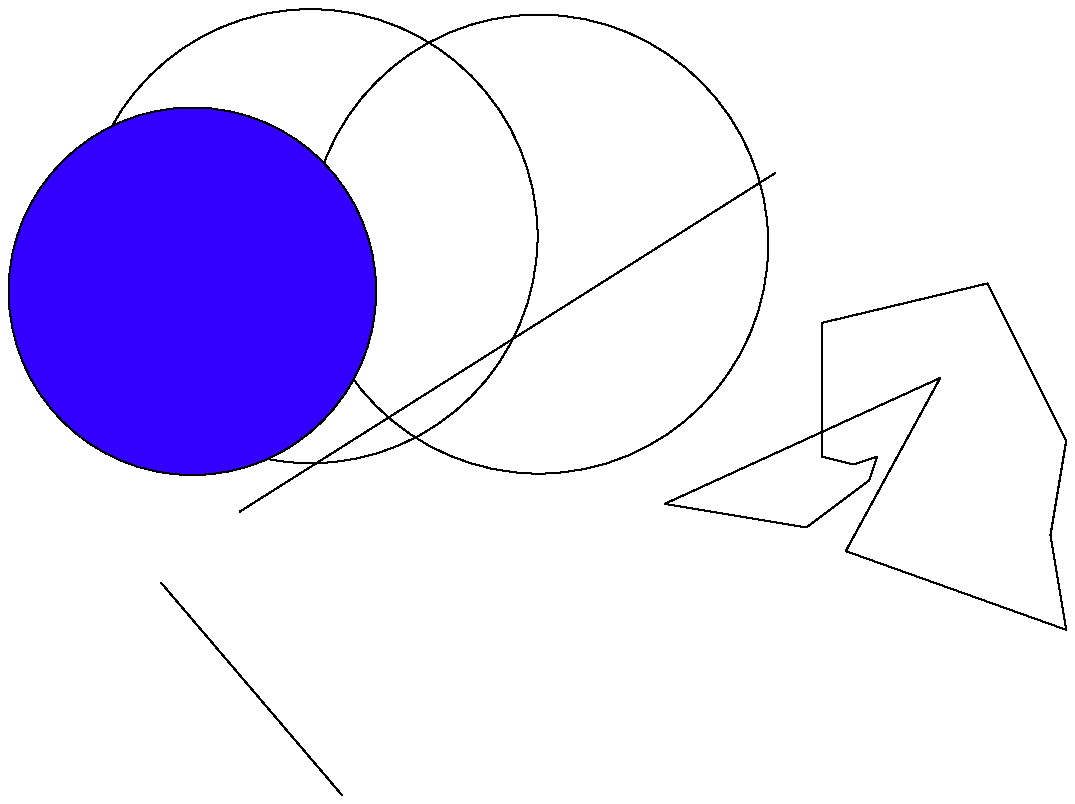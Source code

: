 verbatimtex 
%&latex 
\documentclass[a4paper,10pt]{article}
\usepackage[dvips]{epsfig}
\usepackage{amsmath}
\pagestyle{empty}
\begin{document} 
etex 
beginfig(1);
u:=0.025cm;
color col,loc;
col=(0.,0.,0);
loc=col;
pickup pencircle scaled 0.5;
path a;
loc:=(0.0,0.0,0.0);
a:= (168.0u,804.0u)--(440.0u,976.0u);
linecap:= rounded;
draw a withcolor loc ;
loc:=(0.0,0.0,0.0);
pickup pencircle scaled 0.5;
path a;
a:=(319.37764081484767u,1180u-236.0u).. controls (319.37764081484767u,1180u-299.72131151301795u) and (267.72131151301795u, 1180u-351.37764081484767u)..(204.0u, 1180u-351.37764081484767u)..(204.0u,1180u-351.37764081484767u).. controls (140.27868848698208u,1180u-351.37764081484767u) and (88.62235918515235u, 1180u-299.72131151301795u)..(88.62235918515235u, 1180u-236.0u)..(88.62235918515235u,1180u-236.0u).. controls (88.62235918515235u,1180u-172.27868848698208u) and (140.27868848698208u, 1180u-120.62235918515235u)..(204.0u, 1180u-120.62235918515235u)..(204.0u,1180u-120.62235918515235u).. controls (267.72131151301795u,1180u-120.62235918515235u) and (319.37764081484767u, 1180u-172.27868848698208u)..(319.37764081484767u, 1180u-236.0u).. cycle;
draw a withcolor loc ;
loc:=(0.0,0.0,0.0);
pickup pencircle scaled 0.5;
path a;
a:=(436.619037896906u,1180u-240.0u).. controls (436.619037896906u,1180u-304.40691619013324u) and (384.40691619013324u, 1180u-356.619037896906u)..(320.0u, 1180u-356.619037896906u)..(320.0u,1180u-356.619037896906u).. controls (255.59308380986676u,1180u-356.619037896906u) and (203.380962103094u, 1180u-304.40691619013324u)..(203.380962103094u, 1180u-240.0u)..(203.380962103094u,1180u-240.0u).. controls (203.380962103094u,1180u-175.59308380986676u) and (255.59308380986676u, 1180u-123.38096210309399u)..(320.0u, 1180u-123.38096210309399u)..(320.0u,1180u-123.38096210309399u).. controls (384.40691619013324u,1180u-123.38096210309399u) and (436.619037896906u, 1180u-175.59308380986676u)..(436.619037896906u, 1180u-240.0u).. cycle;
draw a withcolor loc ;
loc:=(0.0,0.0,0.0);
pickup pencircle scaled 0.5;
path a;
a:=(140.0u,1180u-252.0u).. controls (140.0u,1180u-252.0u) and (140.0u, 1180u-252.0u)..(140.0u, 1180u-252.0u)..(140.0u,1180u-252.0u).. controls (140.0u,1180u-252.0u) and (140.0u, 1180u-252.0u)..(140.0u, 1180u-252.0u)..(140.0u,1180u-252.0u).. controls (140.0u,1180u-252.0u) and (140.0u, 1180u-252.0u)..(140.0u, 1180u-252.0u)..(140.0u,1180u-252.0u).. controls (140.0u,1180u-252.0u) and (140.0u, 1180u-252.0u)..(140.0u, 1180u-252.0u).. cycle;
draw a withcolor loc ;
loc:=(0.0,0.0,0.0);
pickup pencircle scaled 0.5;
path a;
a:=(176.87817782917153u,1180u-208.0u).. controls (176.87817782917153u,1180u-228.36725522283956u) and (160.36725522283953u, 1180u-244.87817782917153u)..(140.0u, 1180u-244.87817782917153u)..(140.0u,1180u-244.87817782917153u).. controls (119.63274477716045u,1180u-244.87817782917153u) and (103.12182217082845u, 1180u-228.36725522283956u)..(103.12182217082845u, 1180u-208.0u)..(103.12182217082845u,1180u-208.0u).. controls (103.12182217082845u,1180u-187.63274477716044u) and (119.63274477716045u, 1180u-171.12182217082847u)..(140.0u, 1180u-171.12182217082847u)..(140.0u,1180u-171.12182217082847u).. controls (160.36725522283953u,1180u-171.12182217082847u) and (176.87817782917153u, 1180u-187.63274477716044u)..(176.87817782917153u, 1180u-208.0u).. cycle;
draw a withcolor loc ;
col:= (0.2,0.0,1.0);
loc:=(0.0,0.0,0.0);
pickup pencircle scaled 0.5;
path a;
a:=(237.38094023943u,1180u-264.0u).. controls (237.38094023943u,1180u-315.5728692348986u) and (195.57286923489852u, 1180u-357.38094023943u)..(144.0u, 1180u-357.38094023943u)..(144.0u,1180u-357.38094023943u).. controls (92.42713076510145u,1180u-357.38094023943u) and (50.61905976056998u, 1180u-315.5728692348986u)..(50.61905976056998u, 1180u-264.0u)..(50.61905976056998u,1180u-264.0u).. controls (50.61905976056998u,1180u-212.42713076510145u) and (92.42713076510145u, 1180u-170.61905976057u)..(144.0u, 1180u-170.61905976057u)..(144.0u,1180u-170.61905976057u).. controls (195.57286923489852u,1180u-170.61905976057u) and (237.38094023943u, 1180u-212.42713076510145u)..(237.38094023943u, 1180u-264.0u).. cycle;
fill a withcolor col;
draw a withcolor loc ;
draw (128u,768u)--(220u,1180u-520u)--(128u,768u)--cycle;
draw (524u,872u)--(476u,1180u-396u)--(588u,1180u-436u)--(580u,1180u-388u)--(588u,1180u-340u)--(548u,1180u-260u)--(464u,1180u-280u)--(464u,1180u-348u)--(480u,1180u-352u)--(492u,1180u-348u)--(488u,1180u-360u)--(456u,1180u-384u)--(384u,1180u-372u)--(524u,872u)--cycle;
endfig;
end 
 